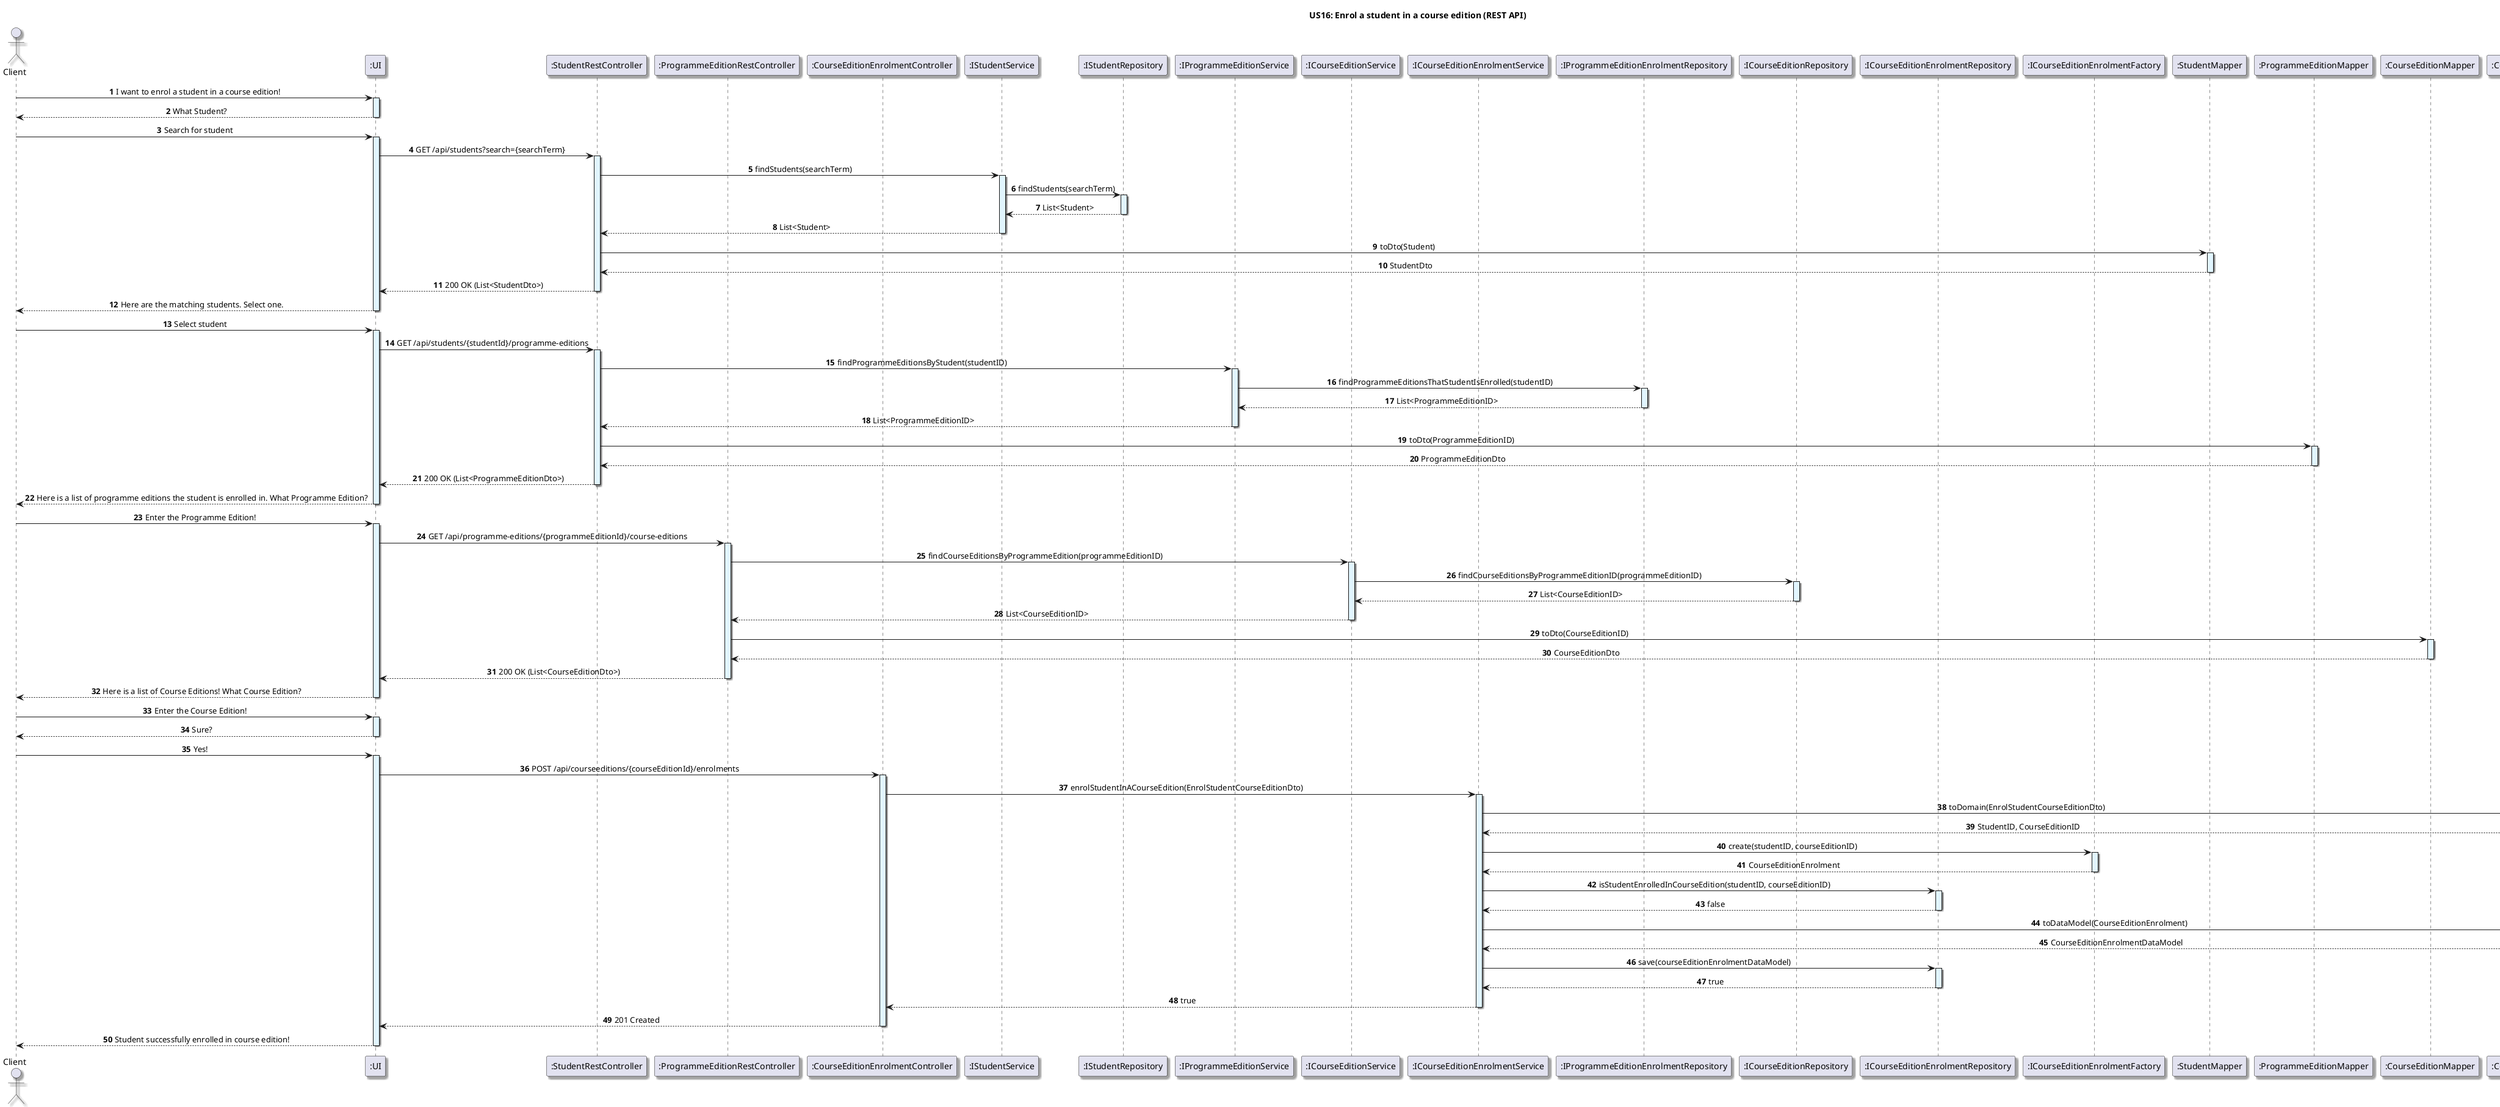 @startuml
title US16: Enrol a student in a course edition (REST API)
autonumber
skinparam {
  ActivityPadding 2
  ActivityMargin 2
  BoxPadding 2
}
skinparam defaultTextAlignment center
skinparam shadowing true

actor Client
participant ":UI" as UI
participant ":StudentRestController" as StudentRestController
participant ":ProgrammeEditionRestController" as ProgrammeEditionRestController
participant ":CourseEditionEnrolmentController" as CourseEditionEnrolmentController
participant ":IStudentService" as StudentService
participant ":IStudentRepository" as StudentRepository
participant ":IProgrammeEditionService" as ProgrammeEditionService
participant ":ICourseEditionService" as CourseEditionService
participant ":ICourseEditionEnrolmentService" as CourseEditionEnrolmentService
participant ":IProgrammeEditionEnrolmentRepository" as ProgrammeEditionEnrolmentRepository
participant ":ICourseEditionRepository" as CourseEditionRepository
participant ":ICourseEditionEnrolmentRepository" as CourseEditionEnrolmentRepository
participant ":ICourseEditionEnrolmentFactory" as CourseEditionEnrolmentFactory
participant ":StudentMapper" as StudentMapper
participant ":ProgrammeEditionMapper" as ProgrammeEditionMapper
participant ":CourseEditionMapper" as CourseEditionMapper
participant ":CourseEditionEnrolmentAssembler" as CourseEditionEnrolmentAssembler
participant ":CourseEditionEnrolmentMapperDataModel" as CourseEditionEnrolmentMapperDataModel

Client -> UI: I want to enrol a student in a course edition!
activate UI #E1F5FE
UI --> Client: What Student?
deactivate UI

' Search for Student
Client -> UI: Search for student
activate UI #E1F5FE
UI -> StudentRestController: GET /api/students?search={searchTerm}
activate StudentRestController #E1F5FE
StudentRestController -> StudentService: findStudents(searchTerm)
activate StudentService #E1F5FE
StudentService -> StudentRepository: findStudents(searchTerm)
activate StudentRepository #E1F5FE
StudentRepository --> StudentService: List<Student>
deactivate StudentRepository
StudentService --> StudentRestController: List<Student>
deactivate StudentService
StudentRestController -> StudentMapper: toDto(Student)
activate StudentMapper #E1F5FE
StudentMapper --> StudentRestController: StudentDto
deactivate StudentMapper
StudentRestController --> UI: 200 OK (List<StudentDto>)
deactivate StudentRestController
UI --> Client: Here are the matching students. Select one.
deactivate UI

' Get Programme Editions for Selected Student
Client -> UI: Select student
activate UI #E1F5FE
UI -> StudentRestController: GET /api/students/{studentId}/programme-editions
activate StudentRestController #E1F5FE
StudentRestController -> ProgrammeEditionService: findProgrammeEditionsByStudent(studentID)
activate ProgrammeEditionService #E1F5FE
ProgrammeEditionService -> ProgrammeEditionEnrolmentRepository: findProgrammeEditionsThatStudentIsEnrolled(studentID)
activate ProgrammeEditionEnrolmentRepository #E1F5FE
ProgrammeEditionEnrolmentRepository --> ProgrammeEditionService: List<ProgrammeEditionID>
deactivate ProgrammeEditionEnrolmentRepository
ProgrammeEditionService --> StudentRestController: List<ProgrammeEditionID>
deactivate ProgrammeEditionService
StudentRestController -> ProgrammeEditionMapper: toDto(ProgrammeEditionID)
activate ProgrammeEditionMapper #E1F5FE
ProgrammeEditionMapper --> StudentRestController: ProgrammeEditionDto
deactivate ProgrammeEditionMapper
StudentRestController --> UI: 200 OK (List<ProgrammeEditionDto>)
deactivate StudentRestController
UI --> Client: Here is a list of programme editions the student is enrolled in. What Programme Edition?
deactivate UI

' Get Course Editions by Programme Edition
Client -> UI: Enter the Programme Edition!
activate UI #E1F5FE
UI -> ProgrammeEditionRestController: GET /api/programme-editions/{programmeEditionId}/course-editions
activate ProgrammeEditionRestController #E1F5FE
ProgrammeEditionRestController -> CourseEditionService: findCourseEditionsByProgrammeEdition(programmeEditionID)
activate CourseEditionService #E1F5FE
CourseEditionService -> CourseEditionRepository: findCourseEditionsByProgrammeEditionID(programmeEditionID)
activate CourseEditionRepository #E1F5FE
CourseEditionRepository --> CourseEditionService: List<CourseEditionID>
deactivate CourseEditionRepository
CourseEditionService --> ProgrammeEditionRestController: List<CourseEditionID>
deactivate CourseEditionService
ProgrammeEditionRestController -> CourseEditionMapper: toDto(CourseEditionID)
activate CourseEditionMapper #E1F5FE
CourseEditionMapper --> ProgrammeEditionRestController: CourseEditionDto
deactivate CourseEditionMapper
ProgrammeEditionRestController --> UI: 200 OK (List<CourseEditionDto>)
deactivate ProgrammeEditionRestController
UI --> Client: Here is a list of Course Editions! What Course Edition?
deactivate UI

' Enrol Student in Course Edition
Client -> UI: Enter the Course Edition!
activate UI #E1F5FE
UI --> Client: Sure?
deactivate UI
Client -> UI: Yes!
activate UI #E1F5FE
UI -> CourseEditionEnrolmentController: POST /api/courseeditions/{courseEditionId}/enrolments
activate CourseEditionEnrolmentController #E1F5FE
CourseEditionEnrolmentController -> CourseEditionEnrolmentService: enrolStudentInACourseEdition(EnrolStudentCourseEditionDto)
activate CourseEditionEnrolmentService #E1F5FE

CourseEditionEnrolmentService -> CourseEditionEnrolmentAssembler: toDomain(EnrolStudentCourseEditionDto)
activate CourseEditionEnrolmentAssembler #E1F5FE
CourseEditionEnrolmentAssembler --> CourseEditionEnrolmentService: StudentID, CourseEditionID
deactivate CourseEditionEnrolmentAssembler

CourseEditionEnrolmentService -> CourseEditionEnrolmentFactory: create(studentID, courseEditionID)
activate CourseEditionEnrolmentFactory #E1F5FE
CourseEditionEnrolmentFactory --> CourseEditionEnrolmentService: CourseEditionEnrolment
deactivate CourseEditionEnrolmentFactory

CourseEditionEnrolmentService -> CourseEditionEnrolmentRepository: isStudentEnrolledInCourseEdition(studentID, courseEditionID)
activate CourseEditionEnrolmentRepository #E1F5FE
CourseEditionEnrolmentRepository --> CourseEditionEnrolmentService: false
deactivate CourseEditionEnrolmentRepository

CourseEditionEnrolmentService -> CourseEditionEnrolmentMapperDataModel: toDataModel(CourseEditionEnrolment)
activate CourseEditionEnrolmentMapperDataModel #E1F5FE
CourseEditionEnrolmentMapperDataModel --> CourseEditionEnrolmentService: CourseEditionEnrolmentDataModel
deactivate CourseEditionEnrolmentMapperDataModel

CourseEditionEnrolmentService -> CourseEditionEnrolmentRepository: save(courseEditionEnrolmentDataModel)
activate CourseEditionEnrolmentRepository #E1F5FE
CourseEditionEnrolmentRepository --> CourseEditionEnrolmentService: true
deactivate CourseEditionEnrolmentRepository

CourseEditionEnrolmentService --> CourseEditionEnrolmentController: true
deactivate CourseEditionEnrolmentService
CourseEditionEnrolmentController --> UI: 201 Created
deactivate CourseEditionEnrolmentController
UI --> Client: Student successfully enrolled in course edition!
deactivate UI

@enduml

